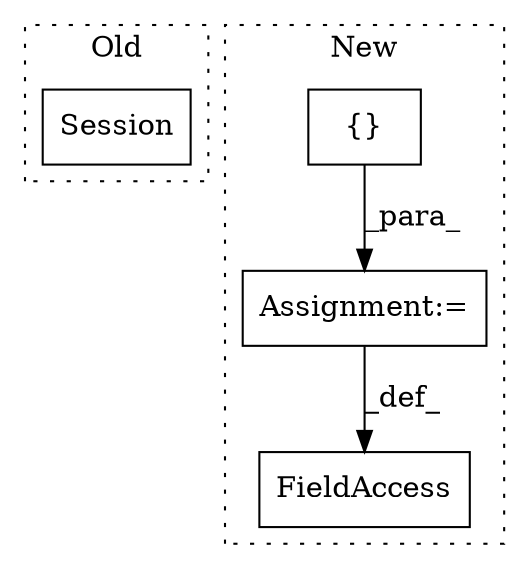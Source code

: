 digraph G {
subgraph cluster0 {
1 [label="Session" a="32" s="1634" l="9" shape="box"];
label = "Old";
style="dotted";
}
subgraph cluster1 {
2 [label="{}" a="4" s="1714,1721" l="1,1" shape="box"];
3 [label="Assignment:=" a="7" s="1701" l="1" shape="box"];
4 [label="FieldAccess" a="22" s="1691" l="10" shape="box"];
label = "New";
style="dotted";
}
2 -> 3 [label="_para_"];
3 -> 4 [label="_def_"];
}